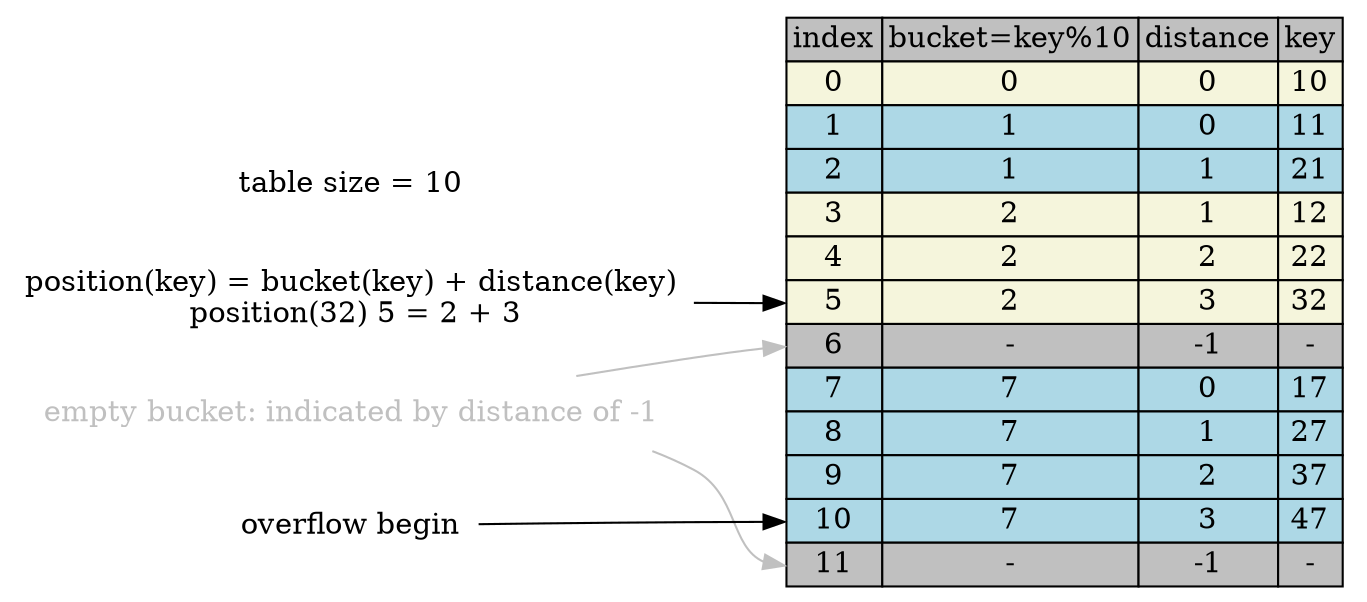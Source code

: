 digraph table{
    rankdir=LR
    node[shape=plaintext]

    table[label=<
        <TABLE BORDER="0" CELLBORDER="1" CELLSPACING="0">
            <TR>
                <TD BGCOLOR="grey">index</TD>
                <TD BGCOLOR="grey">bucket=key%10</TD>
                <TD BGCOLOR="grey">distance</TD>
                <TD BGCOLOR="grey">key</TD>
            </TR>           
            <TR>
                <TD BGCOLOR="beige" PORT="i0">0</TD>
                <TD BGCOLOR="beige">0</TD>
                <TD BGCOLOR="beige">0</TD>
                <TD BGCOLOR="beige" PORT="k0">10</TD>
            </TR>           
            <TR>
                <TD BGCOLOR="lightblue" PORT="i1">1</TD>
                <TD BGCOLOR="lightblue">1</TD>
                <TD BGCOLOR="lightblue">0</TD>
                <TD BGCOLOR="lightblue" PORT="k1">11</TD>
            </TR>           
            <TR>
                <TD BGCOLOR="lightblue" PORT="i2">2</TD>
                <TD BGCOLOR="lightblue">1</TD>
                <TD BGCOLOR="lightblue">1</TD>
                <TD BGCOLOR="lightblue" PORT="k2">21</TD>
            </TR>           
            <TR>
                <TD BGCOLOR="beige" PORT="i3">3</TD>
                <TD BGCOLOR="beige">2</TD>
                <TD BGCOLOR="beige">1</TD>
                <TD BGCOLOR="beige" PORT="k3">12</TD>
            </TR>           
            <TR>
                <TD BGCOLOR="beige" PORT="i4">4</TD>
                <TD BGCOLOR="beige">2</TD>
                <TD BGCOLOR="beige">2</TD>
                <TD BGCOLOR="beige" PORT="k4">22</TD>
            </TR>           
            <TR>
                <TD BGCOLOR="beige" PORT="i5">5</TD>
                <TD BGCOLOR="beige">2</TD>
                <TD BGCOLOR="beige">3</TD>
                <TD BGCOLOR="beige" PORT="k5">32</TD>
            </TR>           
            <TR>
                <TD BGCOLOR="grey" PORT="i6">6</TD>
                <TD BGCOLOR="grey">-</TD>
                <TD BGCOLOR="grey">-1</TD>
                <TD BGCOLOR="grey" PORT="k6">-</TD>
            </TR>           
            <TR>
                <TD BGCOLOR="lightblue" PORT="i7">7</TD>
                <TD BGCOLOR="lightblue">7</TD>
                <TD BGCOLOR="lightblue">0</TD>
                <TD BGCOLOR="lightblue" PORT="k7">17</TD>
            </TR>           
            <TR>
                <TD BGCOLOR="lightblue" PORT="i8">8</TD>
                <TD BGCOLOR="lightblue">7</TD>
                <TD BGCOLOR="lightblue">1</TD>
                <TD BGCOLOR="lightblue" PORT="k8">27</TD>
            </TR>           
            <TR>
                <TD BGCOLOR="lightblue" PORT="i9">9</TD>
                <TD BGCOLOR="lightblue">7</TD>
                <TD BGCOLOR="lightblue">2</TD>
                <TD BGCOLOR="lightblue" PORT="k9">37</TD>
            </TR>           
            <TR>
                <TD BGCOLOR="lightblue" PORT="i10">10</TD>
                <TD BGCOLOR="lightblue">7</TD>
                <TD BGCOLOR="lightblue">3</TD>
                <TD BGCOLOR="lightblue" PORT="k10">47</TD>
            </TR>           
            <TR>
                <TD BGCOLOR="grey" PORT="i11">11</TD>
                <TD BGCOLOR="grey">-</TD>
                <TD BGCOLOR="grey">-1</TD>
                <TD BGCOLOR="grey" PORT="k11">-</TD>
            </TR>          
        </TABLE>
    >]
    "table size = 10"
    "position(key) = bucket(key) + distance(key)\n position(32) 5 = 2 + 3" -> table:i5
    empty_bucket [label="empty bucket: indicated by distance of -1" fontcolor=grey]
     empty_bucket -> table:i6 [color=grey]
    empty_bucket -> table:i11 [color=grey]
    "overflow begin" -> table:i10
}